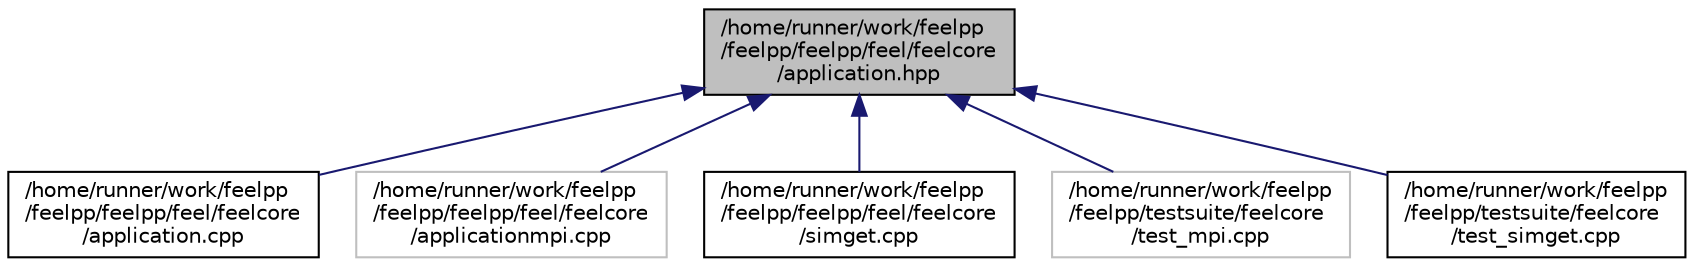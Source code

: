 digraph "/home/runner/work/feelpp/feelpp/feelpp/feel/feelcore/application.hpp"
{
 // LATEX_PDF_SIZE
  edge [fontname="Helvetica",fontsize="10",labelfontname="Helvetica",labelfontsize="10"];
  node [fontname="Helvetica",fontsize="10",shape=record];
  Node1 [label="/home/runner/work/feelpp\l/feelpp/feelpp/feel/feelcore\l/application.hpp",height=0.2,width=0.4,color="black", fillcolor="grey75", style="filled", fontcolor="black",tooltip=" "];
  Node1 -> Node2 [dir="back",color="midnightblue",fontsize="10",style="solid",fontname="Helvetica"];
  Node2 [label="/home/runner/work/feelpp\l/feelpp/feelpp/feel/feelcore\l/application.cpp",height=0.2,width=0.4,color="black", fillcolor="white", style="filled",URL="$application_8cpp.html",tooltip=" "];
  Node1 -> Node3 [dir="back",color="midnightblue",fontsize="10",style="solid",fontname="Helvetica"];
  Node3 [label="/home/runner/work/feelpp\l/feelpp/feelpp/feel/feelcore\l/applicationmpi.cpp",height=0.2,width=0.4,color="grey75", fillcolor="white", style="filled",tooltip=" "];
  Node1 -> Node4 [dir="back",color="midnightblue",fontsize="10",style="solid",fontname="Helvetica"];
  Node4 [label="/home/runner/work/feelpp\l/feelpp/feelpp/feel/feelcore\l/simget.cpp",height=0.2,width=0.4,color="black", fillcolor="white", style="filled",URL="$simget_8cpp.html",tooltip=" "];
  Node1 -> Node5 [dir="back",color="midnightblue",fontsize="10",style="solid",fontname="Helvetica"];
  Node5 [label="/home/runner/work/feelpp\l/feelpp/testsuite/feelcore\l/test_mpi.cpp",height=0.2,width=0.4,color="grey75", fillcolor="white", style="filled",tooltip=" "];
  Node1 -> Node6 [dir="back",color="midnightblue",fontsize="10",style="solid",fontname="Helvetica"];
  Node6 [label="/home/runner/work/feelpp\l/feelpp/testsuite/feelcore\l/test_simget.cpp",height=0.2,width=0.4,color="black", fillcolor="white", style="filled",URL="$test__simget_8cpp.html",tooltip=" "];
}
